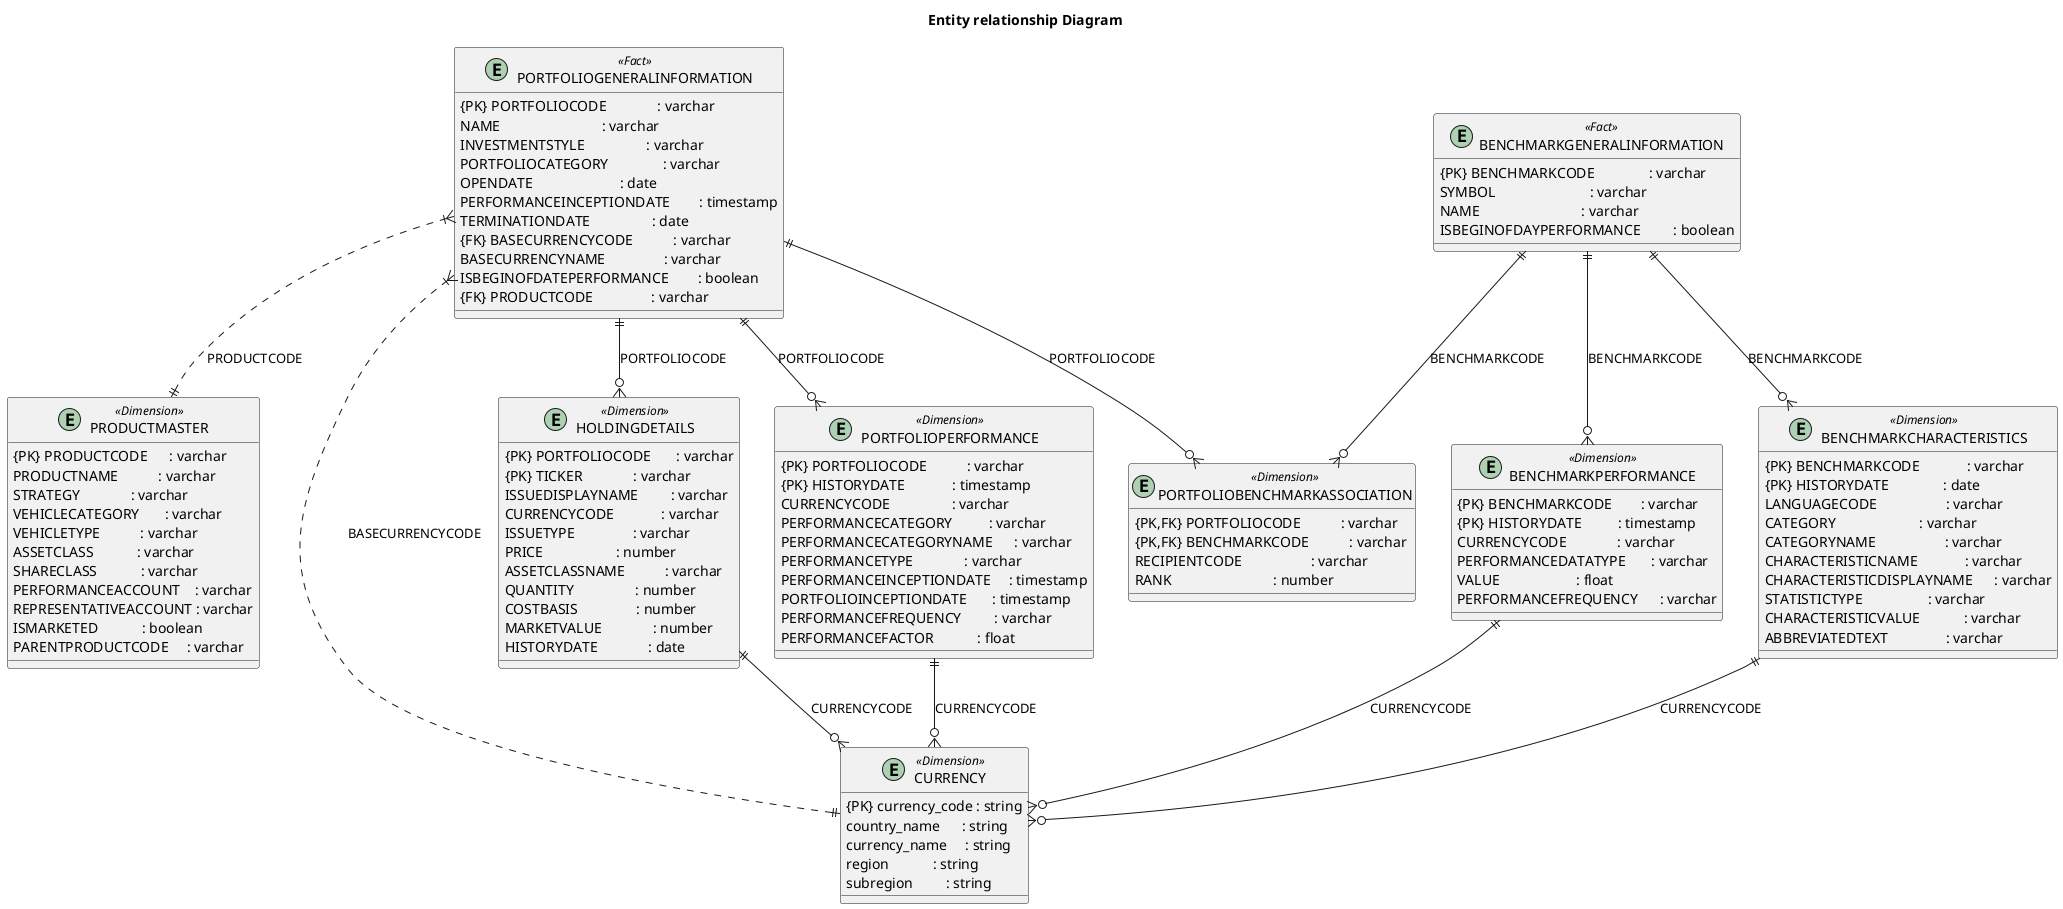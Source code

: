@startuml
title Entity relationship Diagram
'--- setup the background ---
skinparam entity {
  BackgroundColor<<Fact>> #FFD8B1
  BackgroundColor<<Dimension>> #B1E1FF
  BorderColor black
}
'---------------------
' Define Fact table
entity "PORTFOLIOGENERALINFORMATION" as PGI <<Fact>> {
  {PK} PORTFOLIOCODE              : varchar
  NAME                            : varchar
  INVESTMENTSTYLE                 : varchar
  PORTFOLIOCATEGORY               : varchar
  OPENDATE                        : date
  PERFORMANCEINCEPTIONDATE        : timestamp
  TERMINATIONDATE                 : date
  {FK} BASECURRENCYCODE           : varchar
  BASECURRENCYNAME                : varchar
  ISBEGINOFDATEPERFORMANCE        : boolean
  {FK} PRODUCTCODE                : varchar
}
' Define all dimension table
entity PRODUCTMASTER <<Dimension>> {
  {PK} PRODUCTCODE      : varchar
  PRODUCTNAME           : varchar
  STRATEGY              : varchar
  VEHICLECATEGORY       : varchar
  VEHICLETYPE           : varchar
  ASSETCLASS            : varchar
  SHARECLASS            : varchar
  PERFORMANCEACCOUNT    : varchar
  REPRESENTATIVEACCOUNT : varchar
  ISMARKETED            : boolean
  PARENTPRODUCTCODE     : varchar
}

entity CURRENCY <<Dimension>> {
  {PK} currency_code : string
  country_name      : string
  currency_name     : string
  region            : string
  subregion         : string
}

entity HOLDINGDETAILS <<Dimension>> {
  {PK} PORTFOLIOCODE       : varchar
  {PK} TICKER              : varchar
  ISSUEDISPLAYNAME         : varchar
  CURRENCYCODE             : varchar
  ISSUETYPE                : varchar
  PRICE                    : number
  ASSETCLASSNAME           : varchar
  QUANTITY                 : number
  COSTBASIS                : number
  MARKETVALUE              : number
  HISTORYDATE              : date
}

entity PORTFOLIOPERFORMANCE <<Dimension>> {
  {PK} PORTFOLIOCODE           : varchar
  {PK} HISTORYDATE             : timestamp
  CURRENCYCODE                 : varchar
  PERFORMANCECATEGORY          : varchar
  PERFORMANCECATEGORYNAME      : varchar
  PERFORMANCETYPE              : varchar
  PERFORMANCEINCEPTIONDATE     : timestamp
  PORTFOLIOINCEPTIONDATE       : timestamp
  PERFORMANCEFREQUENCY         : varchar
  PERFORMANCEFACTOR            : float
}

entity BENCHMARKPERFORMANCE <<Dimension>> {
  {PK} BENCHMARKCODE        : varchar
  {PK} HISTORYDATE          : timestamp
  CURRENCYCODE              : varchar
  PERFORMANCEDATATYPE       : varchar
  VALUE                     : float
  PERFORMANCEFREQUENCY      : varchar
}

entity BENCHMARKCHARACTERISTICS <<Dimension>> {
  {PK} BENCHMARKCODE             : varchar
  {PK} HISTORYDATE               : date
  LANGUAGECODE                   : varchar
  CATEGORY                       : varchar
  CATEGORYNAME                   : varchar
  CHARACTERISTICNAME             : varchar
  CHARACTERISTICDISPLAYNAME      : varchar
  STATISTICTYPE                  : varchar
  CHARACTERISTICVALUE            : varchar
  ABBREVIATEDTEXT                : varchar
}

entity "BENCHMARKGENERALINFORMATION" as BGI <<Fact>> {
  {PK} BENCHMARKCODE               : varchar
  SYMBOL                          : varchar
  NAME                            : varchar
  ISBEGINOFDAYPERFORMANCE         : boolean
}

entity "PORTFOLIOBENCHMARKASSOCIATION" as PBA <<Dimension>> {
  {PK,FK} PORTFOLIOCODE           : varchar
  {PK,FK} BENCHMARKCODE           : varchar
  RECIPIENTCODE                   : varchar
  RANK                            : number
}


'--- Define the Relationship ---
PGI }|..|| PRODUCTMASTER      : PRODUCTCODE
PGI }|..|| CURRENCY           : BASECURRENCYCODE
PGI ||--o{ HOLDINGDETAILS     : PORTFOLIOCODE
PGI ||--o{ PORTFOLIOPERFORMANCE: PORTFOLIOCODE





' CURRECNY Relationship
BENCHMARKPERFORMANCE        ||--o{ CURRENCY : CURRENCYCODE
PORTFOLIOPERFORMANCE        ||--o{ CURRENCY : CURRENCYCODE
HOLDINGDETAILS	            ||--o{ CURRENCY : CURRENCYCODE
BENCHMARKCHARACTERISTICS	||--o{ CURRENCY : CURRENCYCODE

' BENCHMARK Relationship
PGI  ||--o{ PBA  : PORTFOLIOCODE
BGI  ||--o{ PBA  : BENCHMARKCODE
BGI  ||--o{ BENCHMARKPERFORMANCE : BENCHMARKCODE
BGI  ||--o{ BENCHMARKCHARACTERISTICS : BENCHMARKCODE
@enduml
